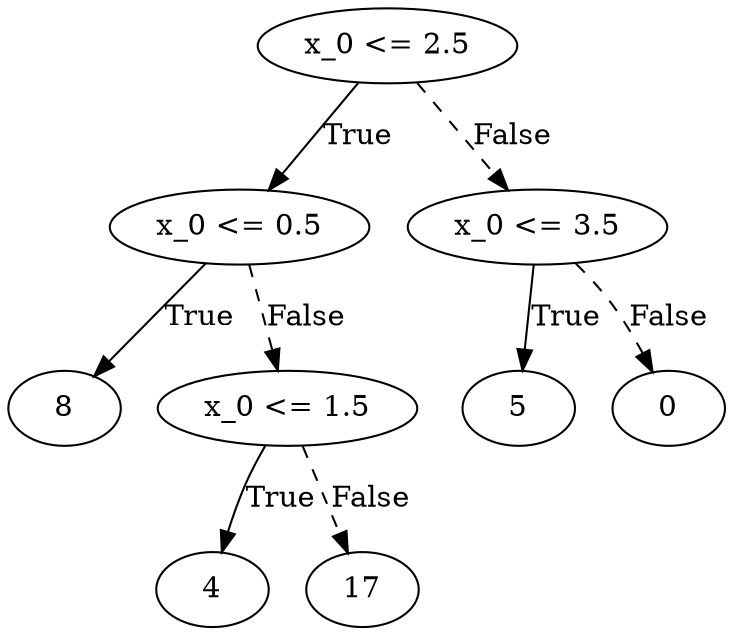 digraph {
0 [label="x_0 <= 2.5"];
1 [label="x_0 <= 0.5"];
2 [label="8"];
1 -> 2 [label="True"];
3 [label="x_0 <= 1.5"];
4 [label="4"];
3 -> 4 [label="True"];
5 [label="17"];
3 -> 5 [style="dashed", label="False"];
1 -> 3 [style="dashed", label="False"];
0 -> 1 [label="True"];
6 [label="x_0 <= 3.5"];
7 [label="5"];
6 -> 7 [label="True"];
8 [label="0"];
6 -> 8 [style="dashed", label="False"];
0 -> 6 [style="dashed", label="False"];

}